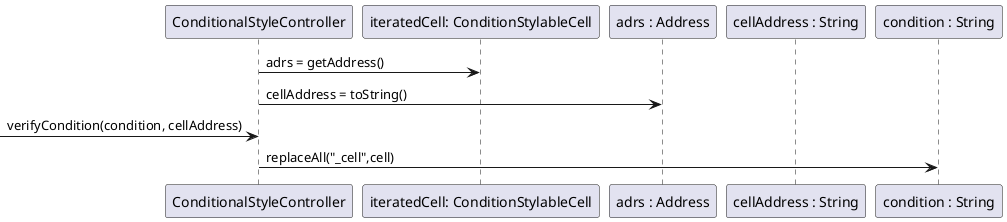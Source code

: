 @startuml ref1.png
participant "ConditionalStyleController" as ctrl
participant "iteratedCell: ConditionStylableCell" as cell
participant "adrs : Address" as address
participant "cellAddress : String" as adrs
participant "condition : String" as cond


    ctrl -> cell : adrs = getAddress()
    ctrl -> address : cellAddress = toString()
    -> ctrl : verifyCondition(condition, cellAddress)
    ctrl -> cond : replaceAll("_cell",cell)
@enduml